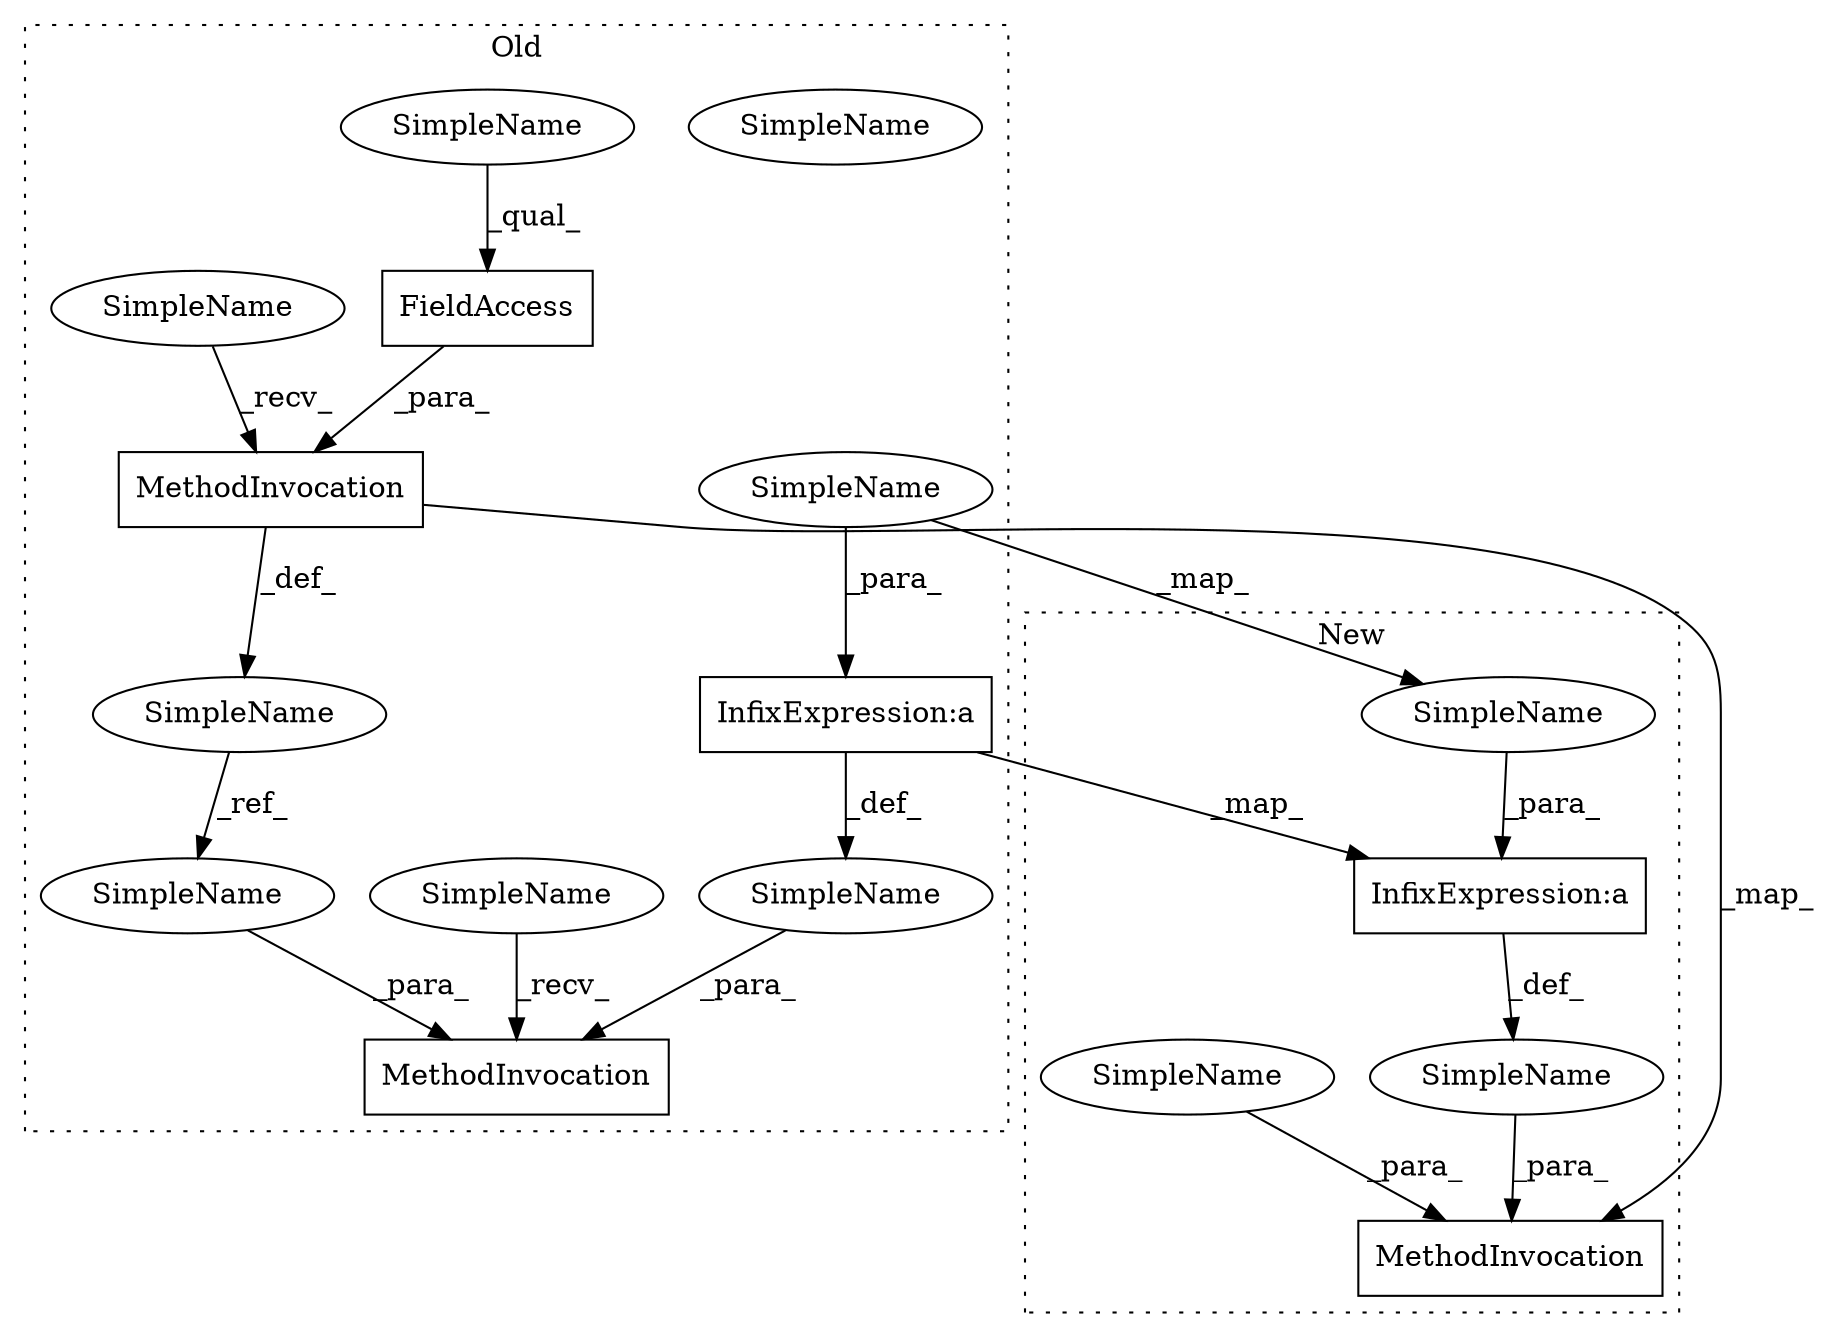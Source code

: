 digraph G {
subgraph cluster0 {
1 [label="FieldAccess" a="22" s="964" l="10" shape="box"];
2 [label="MethodInvocation" a="32" s="922,974" l="12,1" shape="box"];
4 [label="MethodInvocation" a="32" s="1068,1102" l="5,1" shape="box"];
5 [label="SimpleName" a="42" s="1060" l="7" shape="ellipse"];
6 [label="SimpleName" a="42" s="964" l="3" shape="ellipse"];
8 [label="SimpleName" a="42" s="1073" l="6" shape="ellipse"];
9 [label="SimpleName" a="42" s="964" l="3" shape="ellipse"];
10 [label="SimpleName" a="42" s="981" l="5" shape="ellipse"];
12 [label="SimpleName" a="42" s="914" l="7" shape="ellipse"];
13 [label="SimpleName" a="42" s="" l="" shape="ellipse"];
15 [label="SimpleName" a="42" s="907" l="6" shape="ellipse"];
17 [label="InfixExpression:a" a="27" s="1085" l="3" shape="box"];
label = "Old";
style="dotted";
}
subgraph cluster1 {
3 [label="MethodInvocation" a="32" s="893,963" l="11,1" shape="box"];
7 [label="SimpleName" a="42" s="791" l="5" shape="ellipse"];
11 [label="SimpleName" a="42" s="" l="" shape="ellipse"];
14 [label="SimpleName" a="42" s="957" l="6" shape="ellipse"];
16 [label="InfixExpression:a" a="27" s="909" l="3" shape="box"];
label = "New";
style="dotted";
}
1 -> 2 [label="_para_"];
2 -> 3 [label="_map_"];
2 -> 15 [label="_def_"];
5 -> 4 [label="_recv_"];
7 -> 16 [label="_para_"];
8 -> 4 [label="_para_"];
9 -> 1 [label="_qual_"];
10 -> 7 [label="_map_"];
10 -> 17 [label="_para_"];
11 -> 3 [label="_para_"];
12 -> 2 [label="_recv_"];
13 -> 4 [label="_para_"];
14 -> 3 [label="_para_"];
15 -> 8 [label="_ref_"];
16 -> 11 [label="_def_"];
17 -> 16 [label="_map_"];
17 -> 13 [label="_def_"];
}